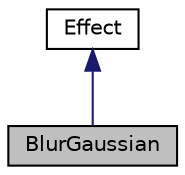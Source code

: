 digraph "BlurGaussian"
{
 // LATEX_PDF_SIZE
  edge [fontname="Helvetica",fontsize="10",labelfontname="Helvetica",labelfontsize="10"];
  node [fontname="Helvetica",fontsize="10",shape=record];
  Node1 [label="BlurGaussian",height=0.2,width=0.4,color="black", fillcolor="grey75", style="filled", fontcolor="black",tooltip="Class that wraps around filter to apply a specific filter kernel that produces a Gaussian Blur on a f..."];
  Node2 -> Node1 [dir="back",color="midnightblue",fontsize="10",style="solid"];
  Node2 [label="Effect",height=0.2,width=0.4,color="black", fillcolor="white", style="filled",URL="$classEffect.html",tooltip=" "];
}
